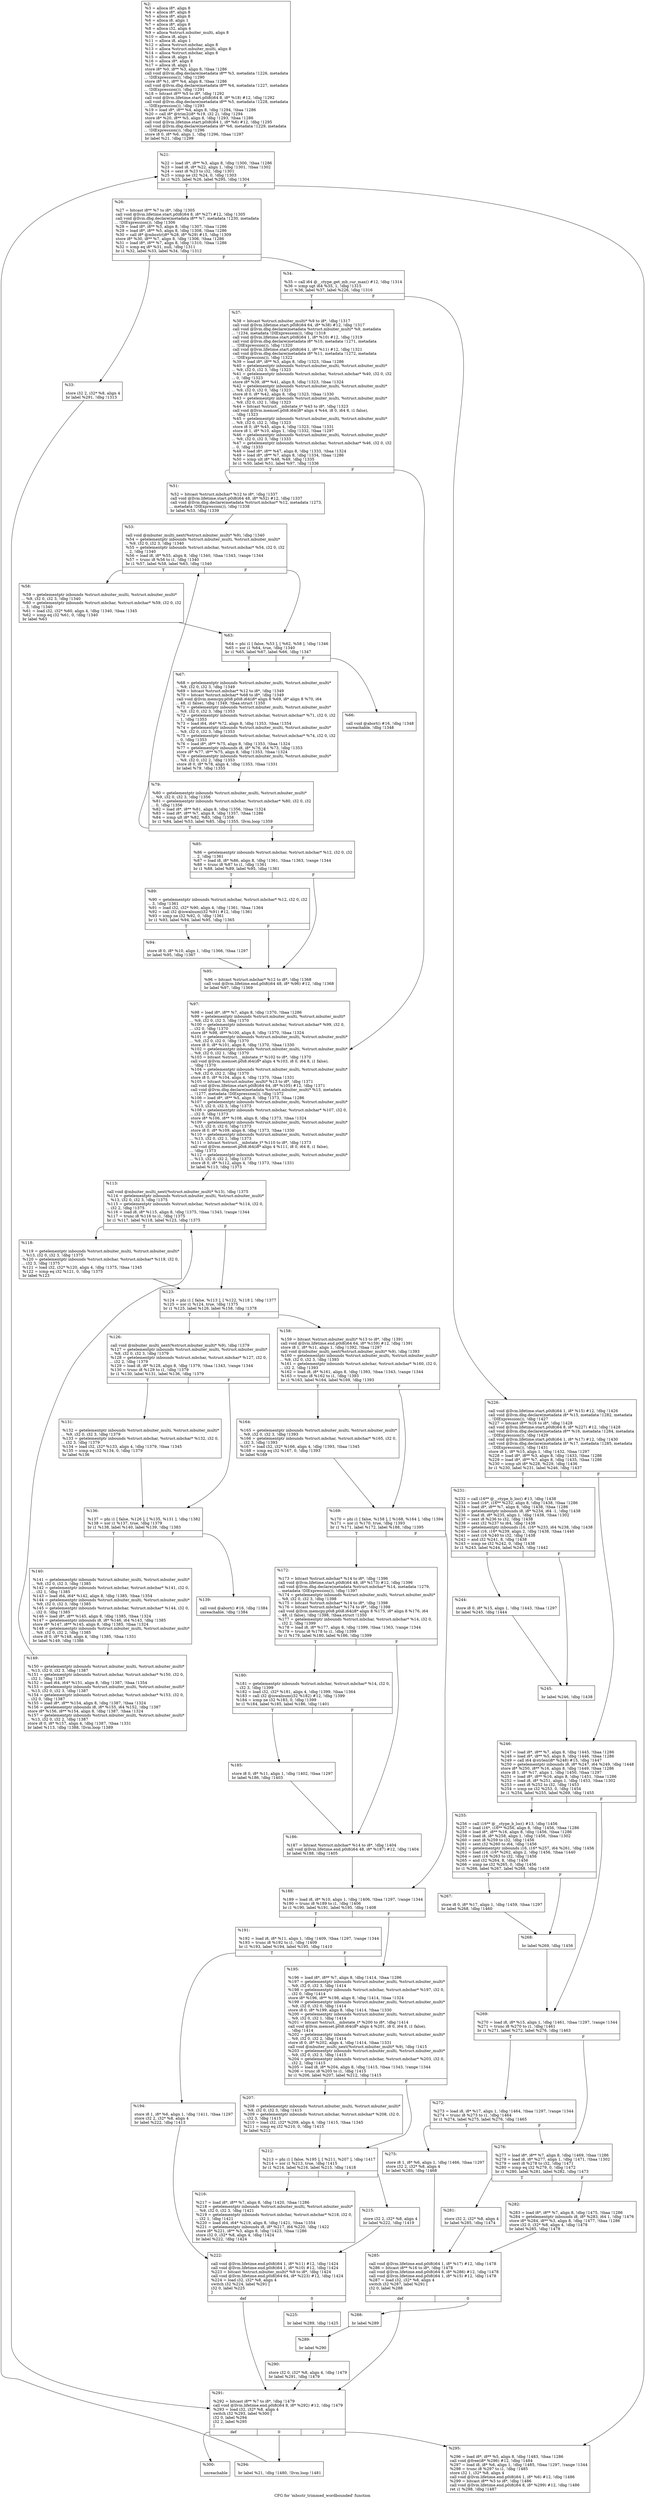 digraph "CFG for 'mbsstr_trimmed_wordbounded' function" {
	label="CFG for 'mbsstr_trimmed_wordbounded' function";

	Node0x19f8c70 [shape=record,label="{%2:\l  %3 = alloca i8*, align 8\l  %4 = alloca i8*, align 8\l  %5 = alloca i8*, align 8\l  %6 = alloca i8, align 1\l  %7 = alloca i8*, align 8\l  %8 = alloca i32, align 4\l  %9 = alloca %struct.mbuiter_multi, align 8\l  %10 = alloca i8, align 1\l  %11 = alloca i8, align 1\l  %12 = alloca %struct.mbchar, align 8\l  %13 = alloca %struct.mbuiter_multi, align 8\l  %14 = alloca %struct.mbchar, align 8\l  %15 = alloca i8, align 1\l  %16 = alloca i8*, align 8\l  %17 = alloca i8, align 1\l  store i8* %0, i8** %3, align 8, !tbaa !1286\l  call void @llvm.dbg.declare(metadata i8** %3, metadata !1226, metadata\l... !DIExpression()), !dbg !1290\l  store i8* %1, i8** %4, align 8, !tbaa !1286\l  call void @llvm.dbg.declare(metadata i8** %4, metadata !1227, metadata\l... !DIExpression()), !dbg !1291\l  %18 = bitcast i8** %5 to i8*, !dbg !1292\l  call void @llvm.lifetime.start.p0i8(i64 8, i8* %18) #12, !dbg !1292\l  call void @llvm.dbg.declare(metadata i8** %5, metadata !1228, metadata\l... !DIExpression()), !dbg !1293\l  %19 = load i8*, i8** %4, align 8, !dbg !1294, !tbaa !1286\l  %20 = call i8* @trim2(i8* %19, i32 2), !dbg !1294\l  store i8* %20, i8** %5, align 8, !dbg !1293, !tbaa !1286\l  call void @llvm.lifetime.start.p0i8(i64 1, i8* %6) #12, !dbg !1295\l  call void @llvm.dbg.declare(metadata i8* %6, metadata !1229, metadata\l... !DIExpression()), !dbg !1296\l  store i8 0, i8* %6, align 1, !dbg !1296, !tbaa !1297\l  br label %21, !dbg !1299\l}"];
	Node0x19f8c70 -> Node0x1a54630;
	Node0x1a54630 [shape=record,label="{%21:\l\l  %22 = load i8*, i8** %3, align 8, !dbg !1300, !tbaa !1286\l  %23 = load i8, i8* %22, align 1, !dbg !1301, !tbaa !1302\l  %24 = sext i8 %23 to i32, !dbg !1301\l  %25 = icmp ne i32 %24, 0, !dbg !1303\l  br i1 %25, label %26, label %295, !dbg !1304\l|{<s0>T|<s1>F}}"];
	Node0x1a54630:s0 -> Node0x1a54680;
	Node0x1a54630:s1 -> Node0x1a559e0;
	Node0x1a54680 [shape=record,label="{%26:\l\l  %27 = bitcast i8** %7 to i8*, !dbg !1305\l  call void @llvm.lifetime.start.p0i8(i64 8, i8* %27) #12, !dbg !1305\l  call void @llvm.dbg.declare(metadata i8** %7, metadata !1230, metadata\l... !DIExpression()), !dbg !1306\l  %28 = load i8*, i8** %3, align 8, !dbg !1307, !tbaa !1286\l  %29 = load i8*, i8** %5, align 8, !dbg !1308, !tbaa !1286\l  %30 = call i8* @mbsstr(i8* %28, i8* %29) #15, !dbg !1309\l  store i8* %30, i8** %7, align 8, !dbg !1306, !tbaa !1286\l  %31 = load i8*, i8** %7, align 8, !dbg !1310, !tbaa !1286\l  %32 = icmp eq i8* %31, null, !dbg !1311\l  br i1 %32, label %33, label %34, !dbg !1312\l|{<s0>T|<s1>F}}"];
	Node0x1a54680:s0 -> Node0x1a546d0;
	Node0x1a54680:s1 -> Node0x1a54720;
	Node0x1a546d0 [shape=record,label="{%33:\l\l  store i32 2, i32* %8, align 4\l  br label %291, !dbg !1313\l}"];
	Node0x1a546d0 -> Node0x1a55940;
	Node0x1a54720 [shape=record,label="{%34:\l\l  %35 = call i64 @__ctype_get_mb_cur_max() #12, !dbg !1314\l  %36 = icmp ugt i64 %35, 1, !dbg !1315\l  br i1 %36, label %37, label %226, !dbg !1316\l|{<s0>T|<s1>F}}"];
	Node0x1a54720:s0 -> Node0x1a54770;
	Node0x1a54720:s1 -> Node0x1a553a0;
	Node0x1a54770 [shape=record,label="{%37:\l\l  %38 = bitcast %struct.mbuiter_multi* %9 to i8*, !dbg !1317\l  call void @llvm.lifetime.start.p0i8(i64 64, i8* %38) #12, !dbg !1317\l  call void @llvm.dbg.declare(metadata %struct.mbuiter_multi* %9, metadata\l... !1234, metadata !DIExpression()), !dbg !1318\l  call void @llvm.lifetime.start.p0i8(i64 1, i8* %10) #12, !dbg !1319\l  call void @llvm.dbg.declare(metadata i8* %10, metadata !1271, metadata\l... !DIExpression()), !dbg !1320\l  call void @llvm.lifetime.start.p0i8(i64 1, i8* %11) #12, !dbg !1321\l  call void @llvm.dbg.declare(metadata i8* %11, metadata !1272, metadata\l... !DIExpression()), !dbg !1322\l  %39 = load i8*, i8** %3, align 8, !dbg !1323, !tbaa !1286\l  %40 = getelementptr inbounds %struct.mbuiter_multi, %struct.mbuiter_multi*\l... %9, i32 0, i32 3, !dbg !1323\l  %41 = getelementptr inbounds %struct.mbchar, %struct.mbchar* %40, i32 0, i32\l... 0, !dbg !1323\l  store i8* %39, i8** %41, align 8, !dbg !1323, !tbaa !1324\l  %42 = getelementptr inbounds %struct.mbuiter_multi, %struct.mbuiter_multi*\l... %9, i32 0, i32 0, !dbg !1323\l  store i8 0, i8* %42, align 8, !dbg !1323, !tbaa !1330\l  %43 = getelementptr inbounds %struct.mbuiter_multi, %struct.mbuiter_multi*\l... %9, i32 0, i32 1, !dbg !1323\l  %44 = bitcast %struct.__mbstate_t* %43 to i8*, !dbg !1323\l  call void @llvm.memset.p0i8.i64(i8* align 4 %44, i8 0, i64 8, i1 false),\l... !dbg !1323\l  %45 = getelementptr inbounds %struct.mbuiter_multi, %struct.mbuiter_multi*\l... %9, i32 0, i32 2, !dbg !1323\l  store i8 0, i8* %45, align 4, !dbg !1323, !tbaa !1331\l  store i8 1, i8* %10, align 1, !dbg !1332, !tbaa !1297\l  %46 = getelementptr inbounds %struct.mbuiter_multi, %struct.mbuiter_multi*\l... %9, i32 0, i32 3, !dbg !1333\l  %47 = getelementptr inbounds %struct.mbchar, %struct.mbchar* %46, i32 0, i32\l... 0, !dbg !1333\l  %48 = load i8*, i8** %47, align 8, !dbg !1333, !tbaa !1324\l  %49 = load i8*, i8** %7, align 8, !dbg !1334, !tbaa !1286\l  %50 = icmp ult i8* %48, %49, !dbg !1335\l  br i1 %50, label %51, label %97, !dbg !1336\l|{<s0>T|<s1>F}}"];
	Node0x1a54770:s0 -> Node0x1a547c0;
	Node0x1a54770:s1 -> Node0x1a54b30;
	Node0x1a547c0 [shape=record,label="{%51:\l\l  %52 = bitcast %struct.mbchar* %12 to i8*, !dbg !1337\l  call void @llvm.lifetime.start.p0i8(i64 48, i8* %52) #12, !dbg !1337\l  call void @llvm.dbg.declare(metadata %struct.mbchar* %12, metadata !1273,\l... metadata !DIExpression()), !dbg !1338\l  br label %53, !dbg !1339\l}"];
	Node0x1a547c0 -> Node0x1a54810;
	Node0x1a54810 [shape=record,label="{%53:\l\l  call void @mbuiter_multi_next(%struct.mbuiter_multi* %9), !dbg !1340\l  %54 = getelementptr inbounds %struct.mbuiter_multi, %struct.mbuiter_multi*\l... %9, i32 0, i32 3, !dbg !1340\l  %55 = getelementptr inbounds %struct.mbchar, %struct.mbchar* %54, i32 0, i32\l... 2, !dbg !1340\l  %56 = load i8, i8* %55, align 8, !dbg !1340, !tbaa !1343, !range !1344\l  %57 = trunc i8 %56 to i1, !dbg !1340\l  br i1 %57, label %58, label %63, !dbg !1340\l|{<s0>T|<s1>F}}"];
	Node0x1a54810:s0 -> Node0x1a54860;
	Node0x1a54810:s1 -> Node0x1a548b0;
	Node0x1a54860 [shape=record,label="{%58:\l\l  %59 = getelementptr inbounds %struct.mbuiter_multi, %struct.mbuiter_multi*\l... %9, i32 0, i32 3, !dbg !1340\l  %60 = getelementptr inbounds %struct.mbchar, %struct.mbchar* %59, i32 0, i32\l... 3, !dbg !1340\l  %61 = load i32, i32* %60, align 4, !dbg !1340, !tbaa !1345\l  %62 = icmp eq i32 %61, 0, !dbg !1340\l  br label %63\l}"];
	Node0x1a54860 -> Node0x1a548b0;
	Node0x1a548b0 [shape=record,label="{%63:\l\l  %64 = phi i1 [ false, %53 ], [ %62, %58 ], !dbg !1346\l  %65 = xor i1 %64, true, !dbg !1340\l  br i1 %65, label %67, label %66, !dbg !1347\l|{<s0>T|<s1>F}}"];
	Node0x1a548b0:s0 -> Node0x1a54950;
	Node0x1a548b0:s1 -> Node0x1a54900;
	Node0x1a54900 [shape=record,label="{%66:\l\l  call void @abort() #16, !dbg !1348\l  unreachable, !dbg !1348\l}"];
	Node0x1a54950 [shape=record,label="{%67:\l\l  %68 = getelementptr inbounds %struct.mbuiter_multi, %struct.mbuiter_multi*\l... %9, i32 0, i32 3, !dbg !1349\l  %69 = bitcast %struct.mbchar* %12 to i8*, !dbg !1349\l  %70 = bitcast %struct.mbchar* %68 to i8*, !dbg !1349\l  call void @llvm.memcpy.p0i8.p0i8.i64(i8* align 8 %69, i8* align 8 %70, i64\l... 48, i1 false), !dbg !1349, !tbaa.struct !1350\l  %71 = getelementptr inbounds %struct.mbuiter_multi, %struct.mbuiter_multi*\l... %9, i32 0, i32 3, !dbg !1353\l  %72 = getelementptr inbounds %struct.mbchar, %struct.mbchar* %71, i32 0, i32\l... 1, !dbg !1353\l  %73 = load i64, i64* %72, align 8, !dbg !1353, !tbaa !1354\l  %74 = getelementptr inbounds %struct.mbuiter_multi, %struct.mbuiter_multi*\l... %9, i32 0, i32 3, !dbg !1353\l  %75 = getelementptr inbounds %struct.mbchar, %struct.mbchar* %74, i32 0, i32\l... 0, !dbg !1353\l  %76 = load i8*, i8** %75, align 8, !dbg !1353, !tbaa !1324\l  %77 = getelementptr inbounds i8, i8* %76, i64 %73, !dbg !1353\l  store i8* %77, i8** %75, align 8, !dbg !1353, !tbaa !1324\l  %78 = getelementptr inbounds %struct.mbuiter_multi, %struct.mbuiter_multi*\l... %9, i32 0, i32 2, !dbg !1353\l  store i8 0, i8* %78, align 4, !dbg !1353, !tbaa !1331\l  br label %79, !dbg !1355\l}"];
	Node0x1a54950 -> Node0x1a549a0;
	Node0x1a549a0 [shape=record,label="{%79:\l\l  %80 = getelementptr inbounds %struct.mbuiter_multi, %struct.mbuiter_multi*\l... %9, i32 0, i32 3, !dbg !1356\l  %81 = getelementptr inbounds %struct.mbchar, %struct.mbchar* %80, i32 0, i32\l... 0, !dbg !1356\l  %82 = load i8*, i8** %81, align 8, !dbg !1356, !tbaa !1324\l  %83 = load i8*, i8** %7, align 8, !dbg !1357, !tbaa !1286\l  %84 = icmp ult i8* %82, %83, !dbg !1358\l  br i1 %84, label %53, label %85, !dbg !1355, !llvm.loop !1359\l|{<s0>T|<s1>F}}"];
	Node0x1a549a0:s0 -> Node0x1a54810;
	Node0x1a549a0:s1 -> Node0x1a549f0;
	Node0x1a549f0 [shape=record,label="{%85:\l\l  %86 = getelementptr inbounds %struct.mbchar, %struct.mbchar* %12, i32 0, i32\l... 2, !dbg !1361\l  %87 = load i8, i8* %86, align 8, !dbg !1361, !tbaa !1363, !range !1344\l  %88 = trunc i8 %87 to i1, !dbg !1361\l  br i1 %88, label %89, label %95, !dbg !1361\l|{<s0>T|<s1>F}}"];
	Node0x1a549f0:s0 -> Node0x1a54a40;
	Node0x1a549f0:s1 -> Node0x1a54ae0;
	Node0x1a54a40 [shape=record,label="{%89:\l\l  %90 = getelementptr inbounds %struct.mbchar, %struct.mbchar* %12, i32 0, i32\l... 3, !dbg !1361\l  %91 = load i32, i32* %90, align 4, !dbg !1361, !tbaa !1364\l  %92 = call i32 @iswalnum(i32 %91) #12, !dbg !1361\l  %93 = icmp ne i32 %92, 0, !dbg !1361\l  br i1 %93, label %94, label %95, !dbg !1365\l|{<s0>T|<s1>F}}"];
	Node0x1a54a40:s0 -> Node0x1a54a90;
	Node0x1a54a40:s1 -> Node0x1a54ae0;
	Node0x1a54a90 [shape=record,label="{%94:\l\l  store i8 0, i8* %10, align 1, !dbg !1366, !tbaa !1297\l  br label %95, !dbg !1367\l}"];
	Node0x1a54a90 -> Node0x1a54ae0;
	Node0x1a54ae0 [shape=record,label="{%95:\l\l  %96 = bitcast %struct.mbchar* %12 to i8*, !dbg !1368\l  call void @llvm.lifetime.end.p0i8(i64 48, i8* %96) #12, !dbg !1368\l  br label %97, !dbg !1369\l}"];
	Node0x1a54ae0 -> Node0x1a54b30;
	Node0x1a54b30 [shape=record,label="{%97:\l\l  %98 = load i8*, i8** %7, align 8, !dbg !1370, !tbaa !1286\l  %99 = getelementptr inbounds %struct.mbuiter_multi, %struct.mbuiter_multi*\l... %9, i32 0, i32 3, !dbg !1370\l  %100 = getelementptr inbounds %struct.mbchar, %struct.mbchar* %99, i32 0,\l... i32 0, !dbg !1370\l  store i8* %98, i8** %100, align 8, !dbg !1370, !tbaa !1324\l  %101 = getelementptr inbounds %struct.mbuiter_multi, %struct.mbuiter_multi*\l... %9, i32 0, i32 0, !dbg !1370\l  store i8 0, i8* %101, align 8, !dbg !1370, !tbaa !1330\l  %102 = getelementptr inbounds %struct.mbuiter_multi, %struct.mbuiter_multi*\l... %9, i32 0, i32 1, !dbg !1370\l  %103 = bitcast %struct.__mbstate_t* %102 to i8*, !dbg !1370\l  call void @llvm.memset.p0i8.i64(i8* align 4 %103, i8 0, i64 8, i1 false),\l... !dbg !1370\l  %104 = getelementptr inbounds %struct.mbuiter_multi, %struct.mbuiter_multi*\l... %9, i32 0, i32 2, !dbg !1370\l  store i8 0, i8* %104, align 4, !dbg !1370, !tbaa !1331\l  %105 = bitcast %struct.mbuiter_multi* %13 to i8*, !dbg !1371\l  call void @llvm.lifetime.start.p0i8(i64 64, i8* %105) #12, !dbg !1371\l  call void @llvm.dbg.declare(metadata %struct.mbuiter_multi* %13, metadata\l... !1277, metadata !DIExpression()), !dbg !1372\l  %106 = load i8*, i8** %5, align 8, !dbg !1373, !tbaa !1286\l  %107 = getelementptr inbounds %struct.mbuiter_multi, %struct.mbuiter_multi*\l... %13, i32 0, i32 3, !dbg !1373\l  %108 = getelementptr inbounds %struct.mbchar, %struct.mbchar* %107, i32 0,\l... i32 0, !dbg !1373\l  store i8* %106, i8** %108, align 8, !dbg !1373, !tbaa !1324\l  %109 = getelementptr inbounds %struct.mbuiter_multi, %struct.mbuiter_multi*\l... %13, i32 0, i32 0, !dbg !1373\l  store i8 0, i8* %109, align 8, !dbg !1373, !tbaa !1330\l  %110 = getelementptr inbounds %struct.mbuiter_multi, %struct.mbuiter_multi*\l... %13, i32 0, i32 1, !dbg !1373\l  %111 = bitcast %struct.__mbstate_t* %110 to i8*, !dbg !1373\l  call void @llvm.memset.p0i8.i64(i8* align 4 %111, i8 0, i64 8, i1 false),\l... !dbg !1373\l  %112 = getelementptr inbounds %struct.mbuiter_multi, %struct.mbuiter_multi*\l... %13, i32 0, i32 2, !dbg !1373\l  store i8 0, i8* %112, align 4, !dbg !1373, !tbaa !1331\l  br label %113, !dbg !1373\l}"];
	Node0x1a54b30 -> Node0x1a54b80;
	Node0x1a54b80 [shape=record,label="{%113:\l\l  call void @mbuiter_multi_next(%struct.mbuiter_multi* %13), !dbg !1375\l  %114 = getelementptr inbounds %struct.mbuiter_multi, %struct.mbuiter_multi*\l... %13, i32 0, i32 3, !dbg !1375\l  %115 = getelementptr inbounds %struct.mbchar, %struct.mbchar* %114, i32 0,\l... i32 2, !dbg !1375\l  %116 = load i8, i8* %115, align 8, !dbg !1375, !tbaa !1343, !range !1344\l  %117 = trunc i8 %116 to i1, !dbg !1375\l  br i1 %117, label %118, label %123, !dbg !1375\l|{<s0>T|<s1>F}}"];
	Node0x1a54b80:s0 -> Node0x1a54bd0;
	Node0x1a54b80:s1 -> Node0x1a54c20;
	Node0x1a54bd0 [shape=record,label="{%118:\l\l  %119 = getelementptr inbounds %struct.mbuiter_multi, %struct.mbuiter_multi*\l... %13, i32 0, i32 3, !dbg !1375\l  %120 = getelementptr inbounds %struct.mbchar, %struct.mbchar* %119, i32 0,\l... i32 3, !dbg !1375\l  %121 = load i32, i32* %120, align 4, !dbg !1375, !tbaa !1345\l  %122 = icmp eq i32 %121, 0, !dbg !1375\l  br label %123\l}"];
	Node0x1a54bd0 -> Node0x1a54c20;
	Node0x1a54c20 [shape=record,label="{%123:\l\l  %124 = phi i1 [ false, %113 ], [ %122, %118 ], !dbg !1377\l  %125 = xor i1 %124, true, !dbg !1375\l  br i1 %125, label %126, label %158, !dbg !1378\l|{<s0>T|<s1>F}}"];
	Node0x1a54c20:s0 -> Node0x1a54c70;
	Node0x1a54c20:s1 -> Node0x1a54e50;
	Node0x1a54c70 [shape=record,label="{%126:\l\l  call void @mbuiter_multi_next(%struct.mbuiter_multi* %9), !dbg !1379\l  %127 = getelementptr inbounds %struct.mbuiter_multi, %struct.mbuiter_multi*\l... %9, i32 0, i32 3, !dbg !1379\l  %128 = getelementptr inbounds %struct.mbchar, %struct.mbchar* %127, i32 0,\l... i32 2, !dbg !1379\l  %129 = load i8, i8* %128, align 8, !dbg !1379, !tbaa !1343, !range !1344\l  %130 = trunc i8 %129 to i1, !dbg !1379\l  br i1 %130, label %131, label %136, !dbg !1379\l|{<s0>T|<s1>F}}"];
	Node0x1a54c70:s0 -> Node0x1a54cc0;
	Node0x1a54c70:s1 -> Node0x1a54d10;
	Node0x1a54cc0 [shape=record,label="{%131:\l\l  %132 = getelementptr inbounds %struct.mbuiter_multi, %struct.mbuiter_multi*\l... %9, i32 0, i32 3, !dbg !1379\l  %133 = getelementptr inbounds %struct.mbchar, %struct.mbchar* %132, i32 0,\l... i32 3, !dbg !1379\l  %134 = load i32, i32* %133, align 4, !dbg !1379, !tbaa !1345\l  %135 = icmp eq i32 %134, 0, !dbg !1379\l  br label %136\l}"];
	Node0x1a54cc0 -> Node0x1a54d10;
	Node0x1a54d10 [shape=record,label="{%136:\l\l  %137 = phi i1 [ false, %126 ], [ %135, %131 ], !dbg !1382\l  %138 = xor i1 %137, true, !dbg !1379\l  br i1 %138, label %140, label %139, !dbg !1383\l|{<s0>T|<s1>F}}"];
	Node0x1a54d10:s0 -> Node0x1a54db0;
	Node0x1a54d10:s1 -> Node0x1a54d60;
	Node0x1a54d60 [shape=record,label="{%139:\l\l  call void @abort() #16, !dbg !1384\l  unreachable, !dbg !1384\l}"];
	Node0x1a54db0 [shape=record,label="{%140:\l\l  %141 = getelementptr inbounds %struct.mbuiter_multi, %struct.mbuiter_multi*\l... %9, i32 0, i32 3, !dbg !1385\l  %142 = getelementptr inbounds %struct.mbchar, %struct.mbchar* %141, i32 0,\l... i32 1, !dbg !1385\l  %143 = load i64, i64* %142, align 8, !dbg !1385, !tbaa !1354\l  %144 = getelementptr inbounds %struct.mbuiter_multi, %struct.mbuiter_multi*\l... %9, i32 0, i32 3, !dbg !1385\l  %145 = getelementptr inbounds %struct.mbchar, %struct.mbchar* %144, i32 0,\l... i32 0, !dbg !1385\l  %146 = load i8*, i8** %145, align 8, !dbg !1385, !tbaa !1324\l  %147 = getelementptr inbounds i8, i8* %146, i64 %143, !dbg !1385\l  store i8* %147, i8** %145, align 8, !dbg !1385, !tbaa !1324\l  %148 = getelementptr inbounds %struct.mbuiter_multi, %struct.mbuiter_multi*\l... %9, i32 0, i32 2, !dbg !1385\l  store i8 0, i8* %148, align 4, !dbg !1385, !tbaa !1331\l  br label %149, !dbg !1386\l}"];
	Node0x1a54db0 -> Node0x1a54e00;
	Node0x1a54e00 [shape=record,label="{%149:\l\l  %150 = getelementptr inbounds %struct.mbuiter_multi, %struct.mbuiter_multi*\l... %13, i32 0, i32 3, !dbg !1387\l  %151 = getelementptr inbounds %struct.mbchar, %struct.mbchar* %150, i32 0,\l... i32 1, !dbg !1387\l  %152 = load i64, i64* %151, align 8, !dbg !1387, !tbaa !1354\l  %153 = getelementptr inbounds %struct.mbuiter_multi, %struct.mbuiter_multi*\l... %13, i32 0, i32 3, !dbg !1387\l  %154 = getelementptr inbounds %struct.mbchar, %struct.mbchar* %153, i32 0,\l... i32 0, !dbg !1387\l  %155 = load i8*, i8** %154, align 8, !dbg !1387, !tbaa !1324\l  %156 = getelementptr inbounds i8, i8* %155, i64 %152, !dbg !1387\l  store i8* %156, i8** %154, align 8, !dbg !1387, !tbaa !1324\l  %157 = getelementptr inbounds %struct.mbuiter_multi, %struct.mbuiter_multi*\l... %13, i32 0, i32 2, !dbg !1387\l  store i8 0, i8* %157, align 4, !dbg !1387, !tbaa !1331\l  br label %113, !dbg !1388, !llvm.loop !1389\l}"];
	Node0x1a54e00 -> Node0x1a54b80;
	Node0x1a54e50 [shape=record,label="{%158:\l\l  %159 = bitcast %struct.mbuiter_multi* %13 to i8*, !dbg !1391\l  call void @llvm.lifetime.end.p0i8(i64 64, i8* %159) #12, !dbg !1391\l  store i8 1, i8* %11, align 1, !dbg !1392, !tbaa !1297\l  call void @mbuiter_multi_next(%struct.mbuiter_multi* %9), !dbg !1393\l  %160 = getelementptr inbounds %struct.mbuiter_multi, %struct.mbuiter_multi*\l... %9, i32 0, i32 3, !dbg !1393\l  %161 = getelementptr inbounds %struct.mbchar, %struct.mbchar* %160, i32 0,\l... i32 2, !dbg !1393\l  %162 = load i8, i8* %161, align 8, !dbg !1393, !tbaa !1343, !range !1344\l  %163 = trunc i8 %162 to i1, !dbg !1393\l  br i1 %163, label %164, label %169, !dbg !1393\l|{<s0>T|<s1>F}}"];
	Node0x1a54e50:s0 -> Node0x1a54ea0;
	Node0x1a54e50:s1 -> Node0x1a54ef0;
	Node0x1a54ea0 [shape=record,label="{%164:\l\l  %165 = getelementptr inbounds %struct.mbuiter_multi, %struct.mbuiter_multi*\l... %9, i32 0, i32 3, !dbg !1393\l  %166 = getelementptr inbounds %struct.mbchar, %struct.mbchar* %165, i32 0,\l... i32 3, !dbg !1393\l  %167 = load i32, i32* %166, align 4, !dbg !1393, !tbaa !1345\l  %168 = icmp eq i32 %167, 0, !dbg !1393\l  br label %169\l}"];
	Node0x1a54ea0 -> Node0x1a54ef0;
	Node0x1a54ef0 [shape=record,label="{%169:\l\l  %170 = phi i1 [ false, %158 ], [ %168, %164 ], !dbg !1394\l  %171 = xor i1 %170, true, !dbg !1393\l  br i1 %171, label %172, label %188, !dbg !1395\l|{<s0>T|<s1>F}}"];
	Node0x1a54ef0:s0 -> Node0x1a54f40;
	Node0x1a54ef0:s1 -> Node0x1a55080;
	Node0x1a54f40 [shape=record,label="{%172:\l\l  %173 = bitcast %struct.mbchar* %14 to i8*, !dbg !1396\l  call void @llvm.lifetime.start.p0i8(i64 48, i8* %173) #12, !dbg !1396\l  call void @llvm.dbg.declare(metadata %struct.mbchar* %14, metadata !1279,\l... metadata !DIExpression()), !dbg !1397\l  %174 = getelementptr inbounds %struct.mbuiter_multi, %struct.mbuiter_multi*\l... %9, i32 0, i32 3, !dbg !1398\l  %175 = bitcast %struct.mbchar* %14 to i8*, !dbg !1398\l  %176 = bitcast %struct.mbchar* %174 to i8*, !dbg !1398\l  call void @llvm.memcpy.p0i8.p0i8.i64(i8* align 8 %175, i8* align 8 %176, i64\l... 48, i1 false), !dbg !1398, !tbaa.struct !1350\l  %177 = getelementptr inbounds %struct.mbchar, %struct.mbchar* %14, i32 0,\l... i32 2, !dbg !1399\l  %178 = load i8, i8* %177, align 8, !dbg !1399, !tbaa !1363, !range !1344\l  %179 = trunc i8 %178 to i1, !dbg !1399\l  br i1 %179, label %180, label %186, !dbg !1399\l|{<s0>T|<s1>F}}"];
	Node0x1a54f40:s0 -> Node0x1a54f90;
	Node0x1a54f40:s1 -> Node0x1a55030;
	Node0x1a54f90 [shape=record,label="{%180:\l\l  %181 = getelementptr inbounds %struct.mbchar, %struct.mbchar* %14, i32 0,\l... i32 3, !dbg !1399\l  %182 = load i32, i32* %181, align 4, !dbg !1399, !tbaa !1364\l  %183 = call i32 @iswalnum(i32 %182) #12, !dbg !1399\l  %184 = icmp ne i32 %183, 0, !dbg !1399\l  br i1 %184, label %185, label %186, !dbg !1401\l|{<s0>T|<s1>F}}"];
	Node0x1a54f90:s0 -> Node0x1a54fe0;
	Node0x1a54f90:s1 -> Node0x1a55030;
	Node0x1a54fe0 [shape=record,label="{%185:\l\l  store i8 0, i8* %11, align 1, !dbg !1402, !tbaa !1297\l  br label %186, !dbg !1403\l}"];
	Node0x1a54fe0 -> Node0x1a55030;
	Node0x1a55030 [shape=record,label="{%186:\l\l  %187 = bitcast %struct.mbchar* %14 to i8*, !dbg !1404\l  call void @llvm.lifetime.end.p0i8(i64 48, i8* %187) #12, !dbg !1404\l  br label %188, !dbg !1405\l}"];
	Node0x1a55030 -> Node0x1a55080;
	Node0x1a55080 [shape=record,label="{%188:\l\l  %189 = load i8, i8* %10, align 1, !dbg !1406, !tbaa !1297, !range !1344\l  %190 = trunc i8 %189 to i1, !dbg !1406\l  br i1 %190, label %191, label %195, !dbg !1408\l|{<s0>T|<s1>F}}"];
	Node0x1a55080:s0 -> Node0x1a550d0;
	Node0x1a55080:s1 -> Node0x1a55170;
	Node0x1a550d0 [shape=record,label="{%191:\l\l  %192 = load i8, i8* %11, align 1, !dbg !1409, !tbaa !1297, !range !1344\l  %193 = trunc i8 %192 to i1, !dbg !1409\l  br i1 %193, label %194, label %195, !dbg !1410\l|{<s0>T|<s1>F}}"];
	Node0x1a550d0:s0 -> Node0x1a55120;
	Node0x1a550d0:s1 -> Node0x1a55170;
	Node0x1a55120 [shape=record,label="{%194:\l\l  store i8 1, i8* %6, align 1, !dbg !1411, !tbaa !1297\l  store i32 2, i32* %8, align 4\l  br label %222, !dbg !1413\l}"];
	Node0x1a55120 -> Node0x1a55300;
	Node0x1a55170 [shape=record,label="{%195:\l\l  %196 = load i8*, i8** %7, align 8, !dbg !1414, !tbaa !1286\l  %197 = getelementptr inbounds %struct.mbuiter_multi, %struct.mbuiter_multi*\l... %9, i32 0, i32 3, !dbg !1414\l  %198 = getelementptr inbounds %struct.mbchar, %struct.mbchar* %197, i32 0,\l... i32 0, !dbg !1414\l  store i8* %196, i8** %198, align 8, !dbg !1414, !tbaa !1324\l  %199 = getelementptr inbounds %struct.mbuiter_multi, %struct.mbuiter_multi*\l... %9, i32 0, i32 0, !dbg !1414\l  store i8 0, i8* %199, align 8, !dbg !1414, !tbaa !1330\l  %200 = getelementptr inbounds %struct.mbuiter_multi, %struct.mbuiter_multi*\l... %9, i32 0, i32 1, !dbg !1414\l  %201 = bitcast %struct.__mbstate_t* %200 to i8*, !dbg !1414\l  call void @llvm.memset.p0i8.i64(i8* align 4 %201, i8 0, i64 8, i1 false),\l... !dbg !1414\l  %202 = getelementptr inbounds %struct.mbuiter_multi, %struct.mbuiter_multi*\l... %9, i32 0, i32 2, !dbg !1414\l  store i8 0, i8* %202, align 4, !dbg !1414, !tbaa !1331\l  call void @mbuiter_multi_next(%struct.mbuiter_multi* %9), !dbg !1415\l  %203 = getelementptr inbounds %struct.mbuiter_multi, %struct.mbuiter_multi*\l... %9, i32 0, i32 3, !dbg !1415\l  %204 = getelementptr inbounds %struct.mbchar, %struct.mbchar* %203, i32 0,\l... i32 2, !dbg !1415\l  %205 = load i8, i8* %204, align 8, !dbg !1415, !tbaa !1343, !range !1344\l  %206 = trunc i8 %205 to i1, !dbg !1415\l  br i1 %206, label %207, label %212, !dbg !1415\l|{<s0>T|<s1>F}}"];
	Node0x1a55170:s0 -> Node0x1a551c0;
	Node0x1a55170:s1 -> Node0x1a55210;
	Node0x1a551c0 [shape=record,label="{%207:\l\l  %208 = getelementptr inbounds %struct.mbuiter_multi, %struct.mbuiter_multi*\l... %9, i32 0, i32 3, !dbg !1415\l  %209 = getelementptr inbounds %struct.mbchar, %struct.mbchar* %208, i32 0,\l... i32 3, !dbg !1415\l  %210 = load i32, i32* %209, align 4, !dbg !1415, !tbaa !1345\l  %211 = icmp eq i32 %210, 0, !dbg !1415\l  br label %212\l}"];
	Node0x1a551c0 -> Node0x1a55210;
	Node0x1a55210 [shape=record,label="{%212:\l\l  %213 = phi i1 [ false, %195 ], [ %211, %207 ], !dbg !1417\l  %214 = xor i1 %213, true, !dbg !1415\l  br i1 %214, label %216, label %215, !dbg !1418\l|{<s0>T|<s1>F}}"];
	Node0x1a55210:s0 -> Node0x1a552b0;
	Node0x1a55210:s1 -> Node0x1a55260;
	Node0x1a55260 [shape=record,label="{%215:\l\l  store i32 2, i32* %8, align 4\l  br label %222, !dbg !1419\l}"];
	Node0x1a55260 -> Node0x1a55300;
	Node0x1a552b0 [shape=record,label="{%216:\l\l  %217 = load i8*, i8** %7, align 8, !dbg !1420, !tbaa !1286\l  %218 = getelementptr inbounds %struct.mbuiter_multi, %struct.mbuiter_multi*\l... %9, i32 0, i32 3, !dbg !1421\l  %219 = getelementptr inbounds %struct.mbchar, %struct.mbchar* %218, i32 0,\l... i32 1, !dbg !1421\l  %220 = load i64, i64* %219, align 8, !dbg !1421, !tbaa !1354\l  %221 = getelementptr inbounds i8, i8* %217, i64 %220, !dbg !1422\l  store i8* %221, i8** %3, align 8, !dbg !1423, !tbaa !1286\l  store i32 0, i32* %8, align 4, !dbg !1424\l  br label %222, !dbg !1424\l}"];
	Node0x1a552b0 -> Node0x1a55300;
	Node0x1a55300 [shape=record,label="{%222:\l\l  call void @llvm.lifetime.end.p0i8(i64 1, i8* %11) #12, !dbg !1424\l  call void @llvm.lifetime.end.p0i8(i64 1, i8* %10) #12, !dbg !1424\l  %223 = bitcast %struct.mbuiter_multi* %9 to i8*, !dbg !1424\l  call void @llvm.lifetime.end.p0i8(i64 64, i8* %223) #12, !dbg !1424\l  %224 = load i32, i32* %8, align 4\l  switch i32 %224, label %291 [\l    i32 0, label %225\l  ]\l|{<s0>def|<s1>0}}"];
	Node0x1a55300:s0 -> Node0x1a55940;
	Node0x1a55300:s1 -> Node0x1a55350;
	Node0x1a55350 [shape=record,label="{%225:\l\l  br label %289, !dbg !1425\l}"];
	Node0x1a55350 -> Node0x1a558a0;
	Node0x1a553a0 [shape=record,label="{%226:\l\l  call void @llvm.lifetime.start.p0i8(i64 1, i8* %15) #12, !dbg !1426\l  call void @llvm.dbg.declare(metadata i8* %15, metadata !1282, metadata\l... !DIExpression()), !dbg !1427\l  %227 = bitcast i8** %16 to i8*, !dbg !1428\l  call void @llvm.lifetime.start.p0i8(i64 8, i8* %227) #12, !dbg !1428\l  call void @llvm.dbg.declare(metadata i8** %16, metadata !1284, metadata\l... !DIExpression()), !dbg !1429\l  call void @llvm.lifetime.start.p0i8(i64 1, i8* %17) #12, !dbg !1430\l  call void @llvm.dbg.declare(metadata i8* %17, metadata !1285, metadata\l... !DIExpression()), !dbg !1431\l  store i8 1, i8* %15, align 1, !dbg !1432, !tbaa !1297\l  %228 = load i8*, i8** %3, align 8, !dbg !1433, !tbaa !1286\l  %229 = load i8*, i8** %7, align 8, !dbg !1435, !tbaa !1286\l  %230 = icmp ult i8* %228, %229, !dbg !1436\l  br i1 %230, label %231, label %246, !dbg !1437\l|{<s0>T|<s1>F}}"];
	Node0x1a553a0:s0 -> Node0x1a553f0;
	Node0x1a553a0:s1 -> Node0x1a554e0;
	Node0x1a553f0 [shape=record,label="{%231:\l\l  %232 = call i16** @__ctype_b_loc() #13, !dbg !1438\l  %233 = load i16*, i16** %232, align 8, !dbg !1438, !tbaa !1286\l  %234 = load i8*, i8** %7, align 8, !dbg !1438, !tbaa !1286\l  %235 = getelementptr inbounds i8, i8* %234, i64 -1, !dbg !1438\l  %236 = load i8, i8* %235, align 1, !dbg !1438, !tbaa !1302\l  %237 = zext i8 %236 to i32, !dbg !1438\l  %238 = sext i32 %237 to i64, !dbg !1438\l  %239 = getelementptr inbounds i16, i16* %233, i64 %238, !dbg !1438\l  %240 = load i16, i16* %239, align 2, !dbg !1438, !tbaa !1440\l  %241 = zext i16 %240 to i32, !dbg !1438\l  %242 = and i32 %241, 8, !dbg !1438\l  %243 = icmp ne i32 %242, 0, !dbg !1438\l  br i1 %243, label %244, label %245, !dbg !1442\l|{<s0>T|<s1>F}}"];
	Node0x1a553f0:s0 -> Node0x1a55440;
	Node0x1a553f0:s1 -> Node0x1a55490;
	Node0x1a55440 [shape=record,label="{%244:\l\l  store i8 0, i8* %15, align 1, !dbg !1443, !tbaa !1297\l  br label %245, !dbg !1444\l}"];
	Node0x1a55440 -> Node0x1a55490;
	Node0x1a55490 [shape=record,label="{%245:\l\l  br label %246, !dbg !1438\l}"];
	Node0x1a55490 -> Node0x1a554e0;
	Node0x1a554e0 [shape=record,label="{%246:\l\l  %247 = load i8*, i8** %7, align 8, !dbg !1445, !tbaa !1286\l  %248 = load i8*, i8** %5, align 8, !dbg !1446, !tbaa !1286\l  %249 = call i64 @strlen(i8* %248) #15, !dbg !1447\l  %250 = getelementptr inbounds i8, i8* %247, i64 %249, !dbg !1448\l  store i8* %250, i8** %16, align 8, !dbg !1449, !tbaa !1286\l  store i8 1, i8* %17, align 1, !dbg !1450, !tbaa !1297\l  %251 = load i8*, i8** %16, align 8, !dbg !1451, !tbaa !1286\l  %252 = load i8, i8* %251, align 1, !dbg !1453, !tbaa !1302\l  %253 = sext i8 %252 to i32, !dbg !1453\l  %254 = icmp ne i32 %253, 0, !dbg !1454\l  br i1 %254, label %255, label %269, !dbg !1455\l|{<s0>T|<s1>F}}"];
	Node0x1a554e0:s0 -> Node0x1a55530;
	Node0x1a554e0:s1 -> Node0x1a55620;
	Node0x1a55530 [shape=record,label="{%255:\l\l  %256 = call i16** @__ctype_b_loc() #13, !dbg !1456\l  %257 = load i16*, i16** %256, align 8, !dbg !1456, !tbaa !1286\l  %258 = load i8*, i8** %16, align 8, !dbg !1456, !tbaa !1286\l  %259 = load i8, i8* %258, align 1, !dbg !1456, !tbaa !1302\l  %260 = zext i8 %259 to i32, !dbg !1456\l  %261 = sext i32 %260 to i64, !dbg !1456\l  %262 = getelementptr inbounds i16, i16* %257, i64 %261, !dbg !1456\l  %263 = load i16, i16* %262, align 2, !dbg !1456, !tbaa !1440\l  %264 = zext i16 %263 to i32, !dbg !1456\l  %265 = and i32 %264, 8, !dbg !1456\l  %266 = icmp ne i32 %265, 0, !dbg !1456\l  br i1 %266, label %267, label %268, !dbg !1458\l|{<s0>T|<s1>F}}"];
	Node0x1a55530:s0 -> Node0x1a55580;
	Node0x1a55530:s1 -> Node0x1a555d0;
	Node0x1a55580 [shape=record,label="{%267:\l\l  store i8 0, i8* %17, align 1, !dbg !1459, !tbaa !1297\l  br label %268, !dbg !1460\l}"];
	Node0x1a55580 -> Node0x1a555d0;
	Node0x1a555d0 [shape=record,label="{%268:\l\l  br label %269, !dbg !1456\l}"];
	Node0x1a555d0 -> Node0x1a55620;
	Node0x1a55620 [shape=record,label="{%269:\l\l  %270 = load i8, i8* %15, align 1, !dbg !1461, !tbaa !1297, !range !1344\l  %271 = trunc i8 %270 to i1, !dbg !1461\l  br i1 %271, label %272, label %276, !dbg !1463\l|{<s0>T|<s1>F}}"];
	Node0x1a55620:s0 -> Node0x1a55670;
	Node0x1a55620:s1 -> Node0x1a55710;
	Node0x1a55670 [shape=record,label="{%272:\l\l  %273 = load i8, i8* %17, align 1, !dbg !1464, !tbaa !1297, !range !1344\l  %274 = trunc i8 %273 to i1, !dbg !1464\l  br i1 %274, label %275, label %276, !dbg !1465\l|{<s0>T|<s1>F}}"];
	Node0x1a55670:s0 -> Node0x1a556c0;
	Node0x1a55670:s1 -> Node0x1a55710;
	Node0x1a556c0 [shape=record,label="{%275:\l\l  store i8 1, i8* %6, align 1, !dbg !1466, !tbaa !1297\l  store i32 2, i32* %8, align 4\l  br label %285, !dbg !1468\l}"];
	Node0x1a556c0 -> Node0x1a55800;
	Node0x1a55710 [shape=record,label="{%276:\l\l  %277 = load i8*, i8** %7, align 8, !dbg !1469, !tbaa !1286\l  %278 = load i8, i8* %277, align 1, !dbg !1471, !tbaa !1302\l  %279 = sext i8 %278 to i32, !dbg !1471\l  %280 = icmp eq i32 %279, 0, !dbg !1472\l  br i1 %280, label %281, label %282, !dbg !1473\l|{<s0>T|<s1>F}}"];
	Node0x1a55710:s0 -> Node0x1a55760;
	Node0x1a55710:s1 -> Node0x1a557b0;
	Node0x1a55760 [shape=record,label="{%281:\l\l  store i32 2, i32* %8, align 4\l  br label %285, !dbg !1474\l}"];
	Node0x1a55760 -> Node0x1a55800;
	Node0x1a557b0 [shape=record,label="{%282:\l\l  %283 = load i8*, i8** %7, align 8, !dbg !1475, !tbaa !1286\l  %284 = getelementptr inbounds i8, i8* %283, i64 1, !dbg !1476\l  store i8* %284, i8** %3, align 8, !dbg !1477, !tbaa !1286\l  store i32 0, i32* %8, align 4, !dbg !1478\l  br label %285, !dbg !1478\l}"];
	Node0x1a557b0 -> Node0x1a55800;
	Node0x1a55800 [shape=record,label="{%285:\l\l  call void @llvm.lifetime.end.p0i8(i64 1, i8* %17) #12, !dbg !1478\l  %286 = bitcast i8** %16 to i8*, !dbg !1478\l  call void @llvm.lifetime.end.p0i8(i64 8, i8* %286) #12, !dbg !1478\l  call void @llvm.lifetime.end.p0i8(i64 1, i8* %15) #12, !dbg !1478\l  %287 = load i32, i32* %8, align 4\l  switch i32 %287, label %291 [\l    i32 0, label %288\l  ]\l|{<s0>def|<s1>0}}"];
	Node0x1a55800:s0 -> Node0x1a55940;
	Node0x1a55800:s1 -> Node0x1a55850;
	Node0x1a55850 [shape=record,label="{%288:\l\l  br label %289\l}"];
	Node0x1a55850 -> Node0x1a558a0;
	Node0x1a558a0 [shape=record,label="{%289:\l\l  br label %290\l}"];
	Node0x1a558a0 -> Node0x1a558f0;
	Node0x1a558f0 [shape=record,label="{%290:\l\l  store i32 0, i32* %8, align 4, !dbg !1479\l  br label %291, !dbg !1479\l}"];
	Node0x1a558f0 -> Node0x1a55940;
	Node0x1a55940 [shape=record,label="{%291:\l\l  %292 = bitcast i8** %7 to i8*, !dbg !1479\l  call void @llvm.lifetime.end.p0i8(i64 8, i8* %292) #12, !dbg !1479\l  %293 = load i32, i32* %8, align 4\l  switch i32 %293, label %300 [\l    i32 0, label %294\l    i32 2, label %295\l  ]\l|{<s0>def|<s1>0|<s2>2}}"];
	Node0x1a55940:s0 -> Node0x1a55a30;
	Node0x1a55940:s1 -> Node0x1a55990;
	Node0x1a55940:s2 -> Node0x1a559e0;
	Node0x1a55990 [shape=record,label="{%294:\l\l  br label %21, !dbg !1480, !llvm.loop !1481\l}"];
	Node0x1a55990 -> Node0x1a54630;
	Node0x1a559e0 [shape=record,label="{%295:\l\l  %296 = load i8*, i8** %5, align 8, !dbg !1483, !tbaa !1286\l  call void @free(i8* %296) #12, !dbg !1484\l  %297 = load i8, i8* %6, align 1, !dbg !1485, !tbaa !1297, !range !1344\l  %298 = trunc i8 %297 to i1, !dbg !1485\l  store i32 1, i32* %8, align 4\l  call void @llvm.lifetime.end.p0i8(i64 1, i8* %6) #12, !dbg !1486\l  %299 = bitcast i8** %5 to i8*, !dbg !1486\l  call void @llvm.lifetime.end.p0i8(i64 8, i8* %299) #12, !dbg !1486\l  ret i1 %298, !dbg !1487\l}"];
	Node0x1a55a30 [shape=record,label="{%300:\l\l  unreachable\l}"];
}
